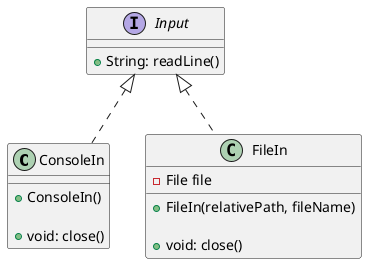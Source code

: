 @startuml
'https://plantuml.com/class-diagram

class ConsoleIn implements Input {
    +ConsoleIn()

    +void: close()
}

class FileIn implements Input{
    -File file

    +FileIn(relativePath, fileName)

    +void: close()
}

interface Input {
    +String: readLine()
}
@enduml